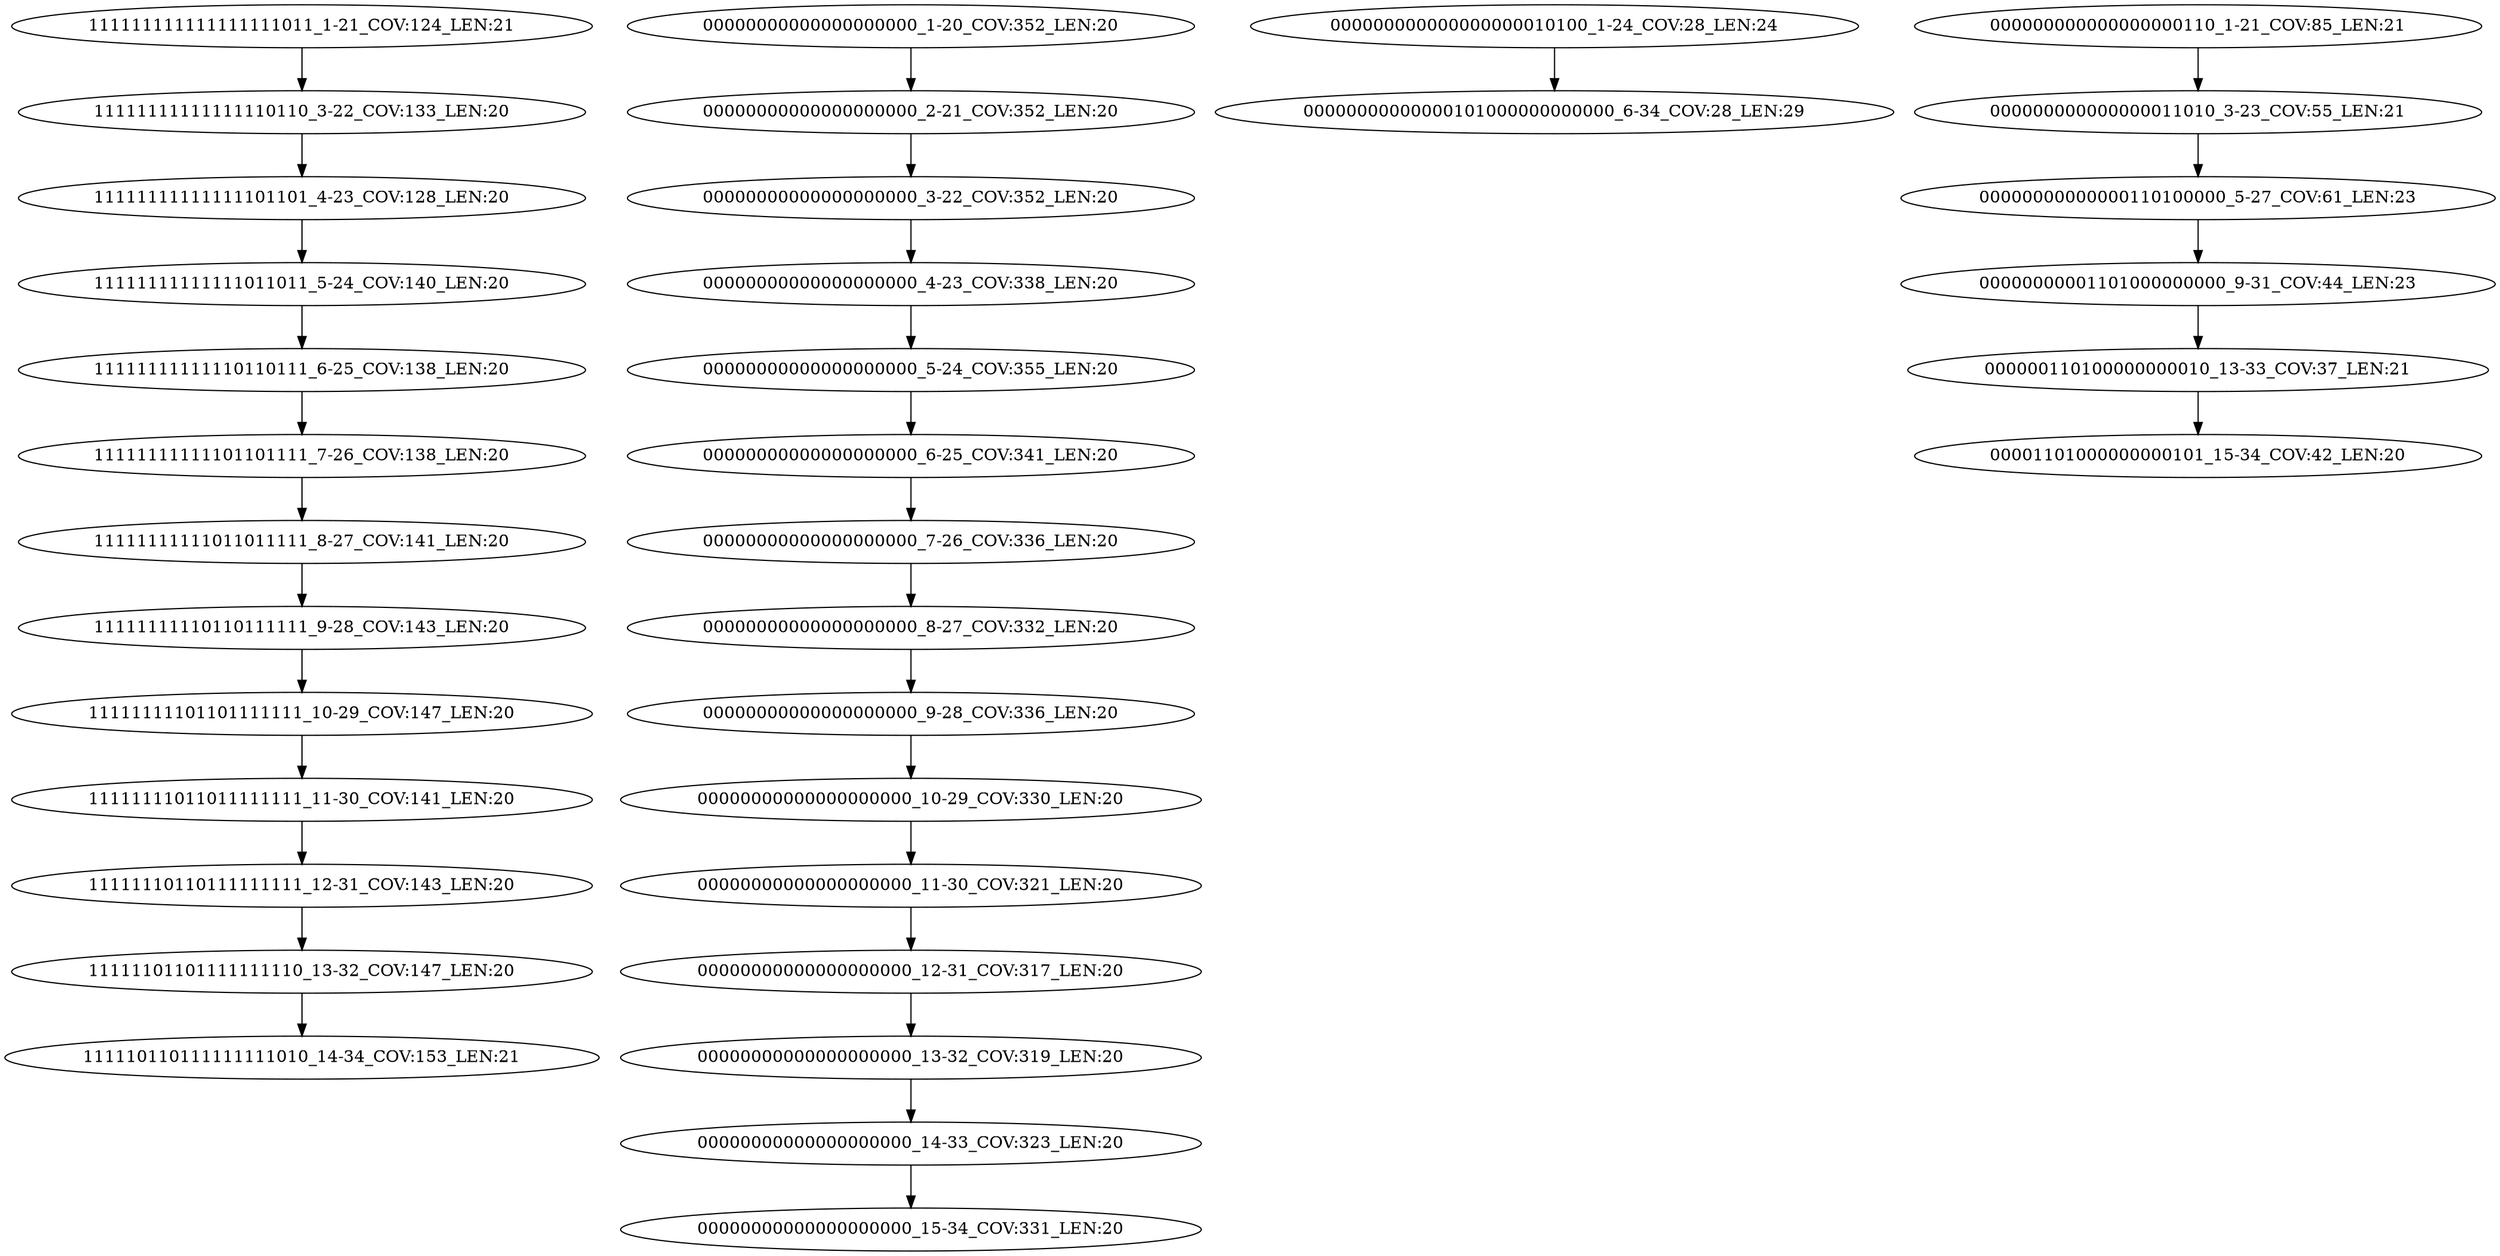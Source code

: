 digraph G {
    "11111111111111101101_4-23_COV:128_LEN:20" -> "11111111111111011011_5-24_COV:140_LEN:20";
    "00000000000000000000_2-21_COV:352_LEN:20" -> "00000000000000000000_3-22_COV:352_LEN:20";
    "11111111111111110110_3-22_COV:133_LEN:20" -> "11111111111111101101_4-23_COV:128_LEN:20";
    "11111101101111111110_13-32_COV:147_LEN:20" -> "111110110111111111010_14-34_COV:153_LEN:21";
    "00000000000000000000_8-27_COV:332_LEN:20" -> "00000000000000000000_9-28_COV:336_LEN:20";
    "00000000000000000000_11-30_COV:321_LEN:20" -> "00000000000000000000_12-31_COV:317_LEN:20";
    "00000000000000000000_5-24_COV:355_LEN:20" -> "00000000000000000000_6-25_COV:341_LEN:20";
    "000000000000000000010100_1-24_COV:28_LEN:24" -> "00000000000000101000000000000_6-34_COV:28_LEN:29";
    "00000000000000110100000_5-27_COV:61_LEN:23" -> "00000000001101000000000_9-31_COV:44_LEN:23";
    "00000000000000000000_6-25_COV:341_LEN:20" -> "00000000000000000000_7-26_COV:336_LEN:20";
    "000000110100000000010_13-33_COV:37_LEN:21" -> "00001101000000000101_15-34_COV:42_LEN:20";
    "00000000000000000000_9-28_COV:336_LEN:20" -> "00000000000000000000_10-29_COV:330_LEN:20";
    "11111111101101111111_10-29_COV:147_LEN:20" -> "11111111011011111111_11-30_COV:141_LEN:20";
    "11111111110110111111_9-28_COV:143_LEN:20" -> "11111111101101111111_10-29_COV:147_LEN:20";
    "00000000000000000000_12-31_COV:317_LEN:20" -> "00000000000000000000_13-32_COV:319_LEN:20";
    "11111111111101101111_7-26_COV:138_LEN:20" -> "11111111111011011111_8-27_COV:141_LEN:20";
    "00000000000000000000_13-32_COV:319_LEN:20" -> "00000000000000000000_14-33_COV:323_LEN:20";
    "11111111111011011111_8-27_COV:141_LEN:20" -> "11111111110110111111_9-28_COV:143_LEN:20";
    "00000000000000000000_14-33_COV:323_LEN:20" -> "00000000000000000000_15-34_COV:331_LEN:20";
    "11111111011011111111_11-30_COV:141_LEN:20" -> "11111110110111111111_12-31_COV:143_LEN:20";
    "00000000000000000000_7-26_COV:336_LEN:20" -> "00000000000000000000_8-27_COV:332_LEN:20";
    "00000000000000000000_3-22_COV:352_LEN:20" -> "00000000000000000000_4-23_COV:338_LEN:20";
    "000000000000000011010_3-23_COV:55_LEN:21" -> "00000000000000110100000_5-27_COV:61_LEN:23";
    "000000000000000000110_1-21_COV:85_LEN:21" -> "000000000000000011010_3-23_COV:55_LEN:21";
    "11111111111110110111_6-25_COV:138_LEN:20" -> "11111111111101101111_7-26_COV:138_LEN:20";
    "111111111111111111011_1-21_COV:124_LEN:21" -> "11111111111111110110_3-22_COV:133_LEN:20";
    "11111111111111011011_5-24_COV:140_LEN:20" -> "11111111111110110111_6-25_COV:138_LEN:20";
    "00000000001101000000000_9-31_COV:44_LEN:23" -> "000000110100000000010_13-33_COV:37_LEN:21";
    "00000000000000000000_10-29_COV:330_LEN:20" -> "00000000000000000000_11-30_COV:321_LEN:20";
    "11111110110111111111_12-31_COV:143_LEN:20" -> "11111101101111111110_13-32_COV:147_LEN:20";
    "00000000000000000000_4-23_COV:338_LEN:20" -> "00000000000000000000_5-24_COV:355_LEN:20";
    "00000000000000000000_1-20_COV:352_LEN:20" -> "00000000000000000000_2-21_COV:352_LEN:20";
}

